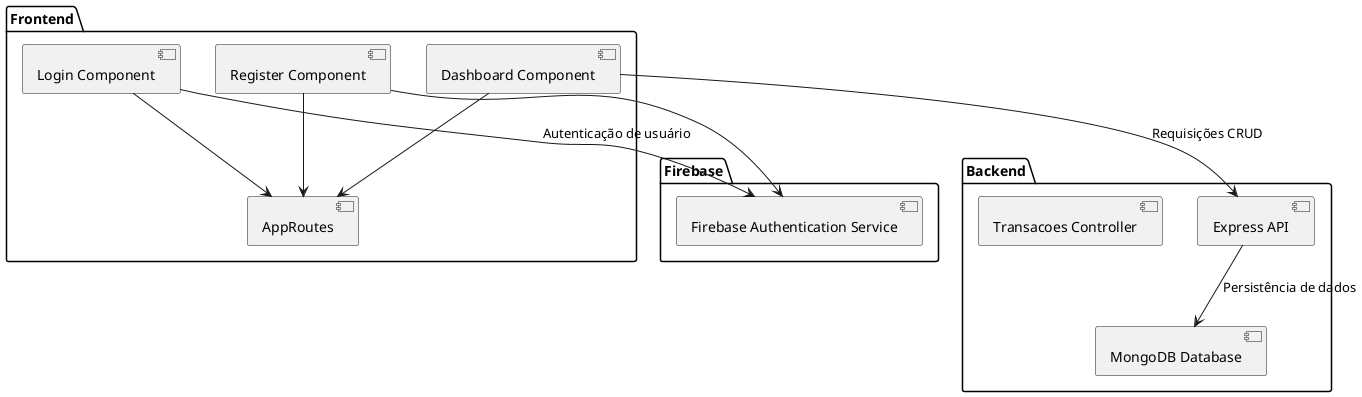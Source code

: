 @startuml Diagrama de Componentes - Gestão Financeira

package "Frontend" {
  [Login Component] 
  [Register Component]
  [Dashboard Component]
  [AppRoutes] 
}

package "Backend" {
  [Express API]
  [Transacoes Controller]
  [MongoDB Database]
}

package "Firebase" {
  [Firebase Authentication Service]
}

[Login Component] --> [Firebase Authentication Service] : Autenticação de usuário
[Register Component] --> [Firebase Authentication Service]
[Dashboard Component] --> [Express API] : Requisições CRUD
[Express API] --> [MongoDB Database] : Persistência de dados
[Login Component] --> [AppRoutes]
[Register Component] --> [AppRoutes]
[Dashboard Component] --> [AppRoutes]

@enduml
